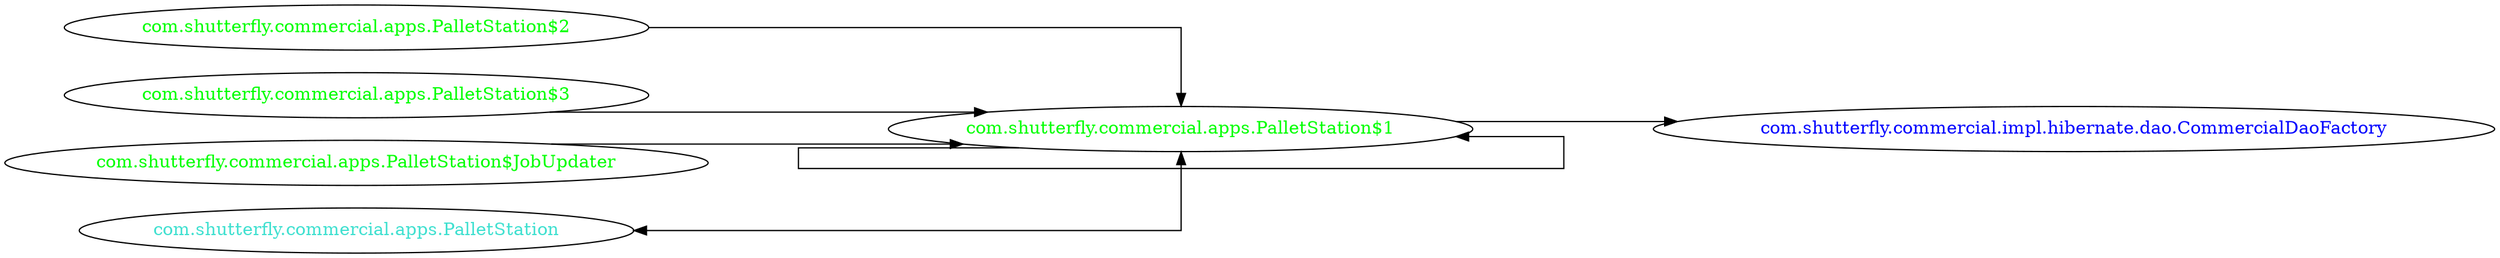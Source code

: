 digraph dependencyGraph {
 concentrate=true;
 ranksep="2.0";
 rankdir="LR"; 
 splines="ortho";
"com.shutterfly.commercial.apps.PalletStation$1" [fontcolor="red"];
"com.shutterfly.commercial.impl.hibernate.dao.CommercialDaoFactory" [ fontcolor="blue" ];
"com.shutterfly.commercial.apps.PalletStation$1"->"com.shutterfly.commercial.impl.hibernate.dao.CommercialDaoFactory";
"com.shutterfly.commercial.apps.PalletStation$1" [ fontcolor="green" ];
"com.shutterfly.commercial.apps.PalletStation$1"->"com.shutterfly.commercial.apps.PalletStation$1";
"com.shutterfly.commercial.apps.PalletStation$2" [ fontcolor="green" ];
"com.shutterfly.commercial.apps.PalletStation$2"->"com.shutterfly.commercial.apps.PalletStation$1";
"com.shutterfly.commercial.apps.PalletStation$3" [ fontcolor="green" ];
"com.shutterfly.commercial.apps.PalletStation$3"->"com.shutterfly.commercial.apps.PalletStation$1";
"com.shutterfly.commercial.apps.PalletStation$JobUpdater" [ fontcolor="green" ];
"com.shutterfly.commercial.apps.PalletStation$JobUpdater"->"com.shutterfly.commercial.apps.PalletStation$1";
"com.shutterfly.commercial.apps.PalletStation" [ fontcolor="turquoise" ];
"com.shutterfly.commercial.apps.PalletStation"->"com.shutterfly.commercial.apps.PalletStation$1" [dir=both];
}